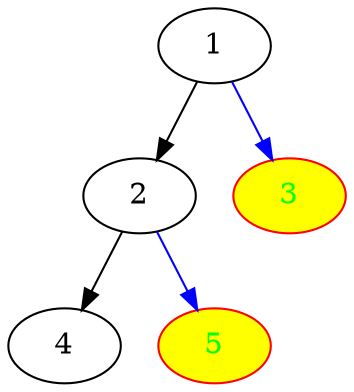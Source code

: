 digraph G {
  1 -> 2; 
  1 -> 3 [color="blue"];
  3  [style=filled, fontcolor="green" color = "red", fillcolor="yellow"];
  2 -> 4;
  2 -> 5 [color="blue"];
  5  [style=filled, fontcolor="green" color = "red", fillcolor="yellow"];
}

